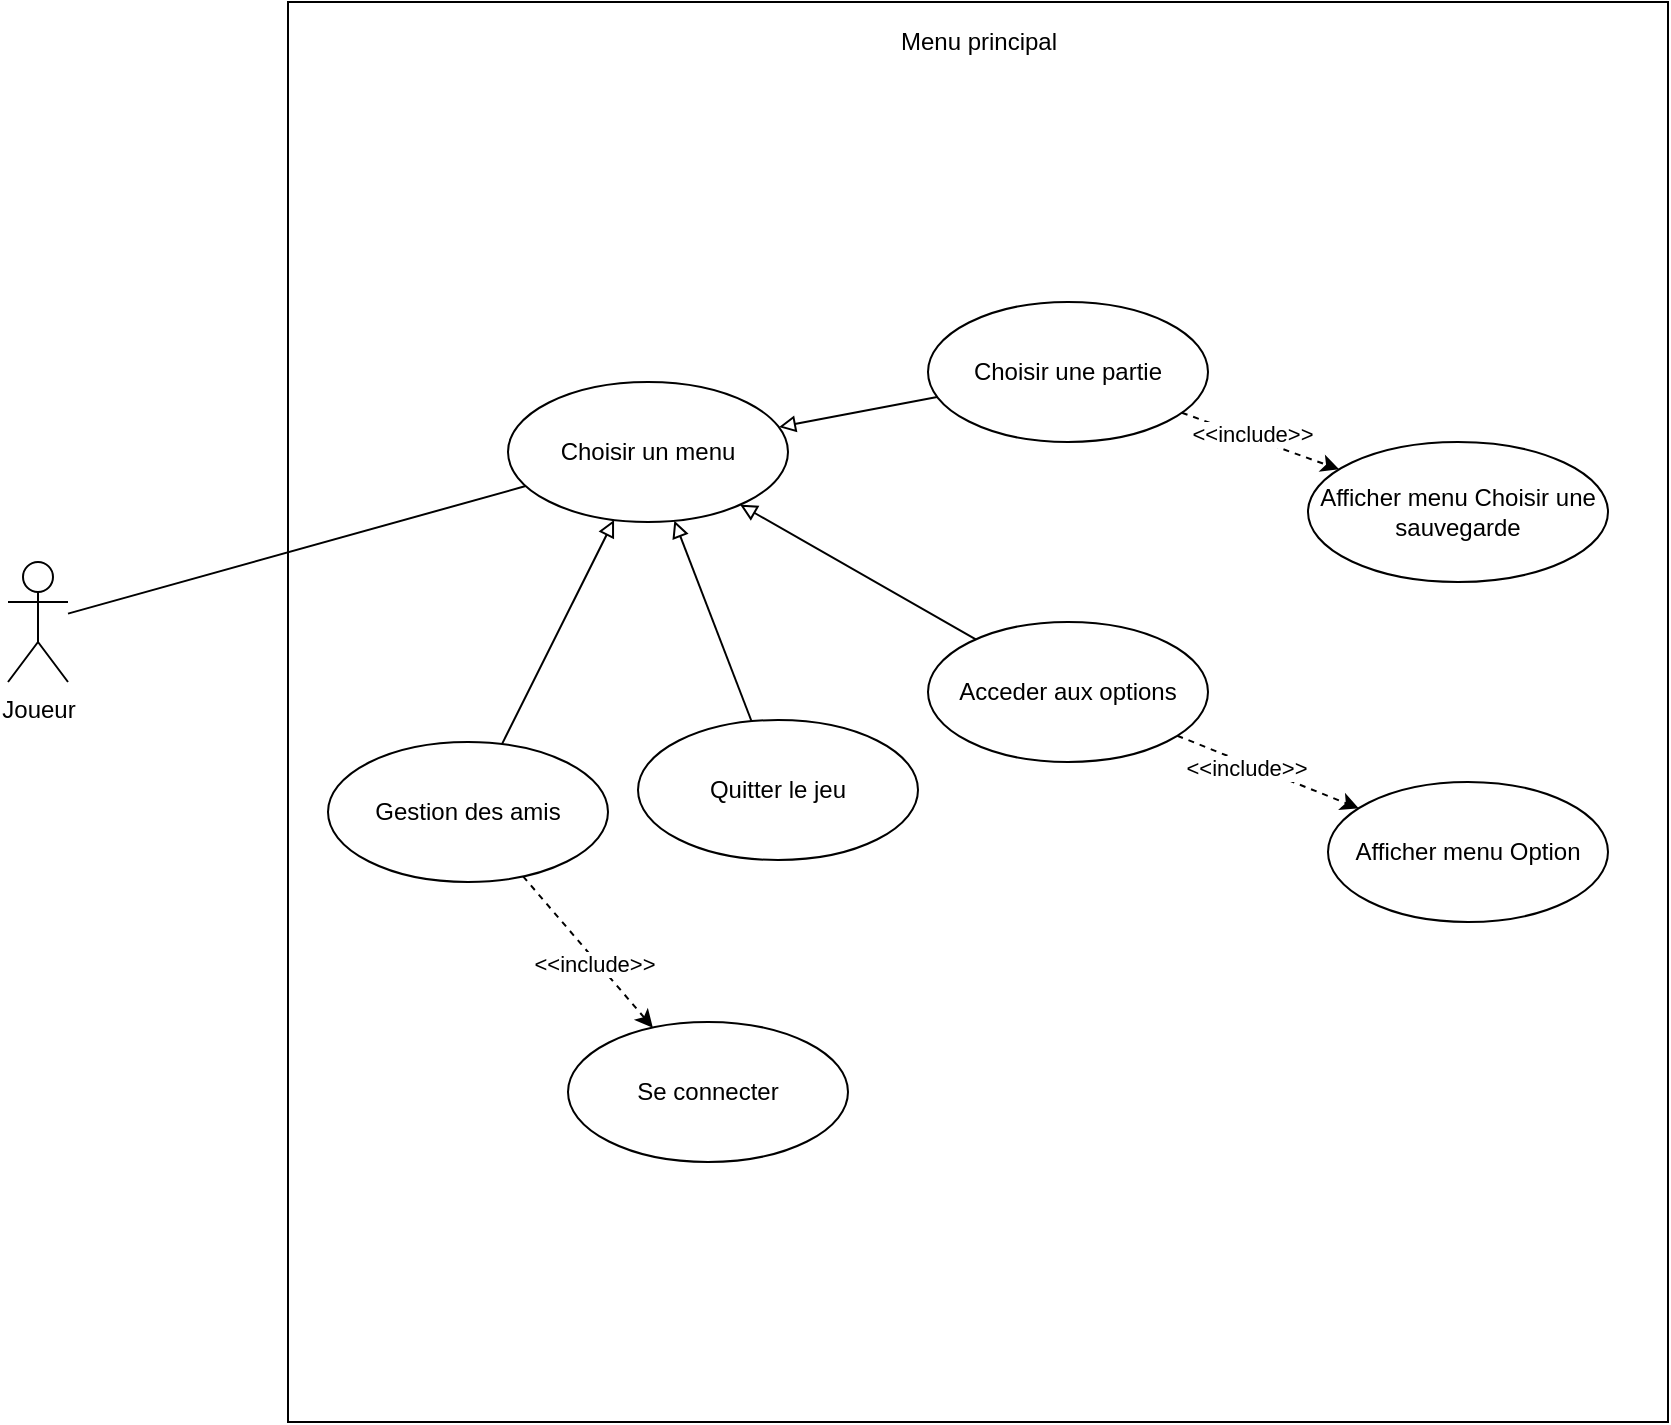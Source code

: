 <mxfile version="13.7.9" type="device"><diagram id="e9d17auqEK72nvCpza8T" name="Page-1"><mxGraphModel dx="1086" dy="806" grid="1" gridSize="10" guides="1" tooltips="1" connect="1" arrows="1" fold="1" page="1" pageScale="1" pageWidth="1169" pageHeight="827" math="0" shadow="0"><root><mxCell id="0"/><mxCell id="1" parent="0"/><mxCell id="4SonnPk5yRRn0g_7Sao2-34" value="" style="html=1;" parent="1" vertex="1"><mxGeometry x="160" y="20" width="690" height="710" as="geometry"/></mxCell><mxCell id="sFVrEdId5z2_dv68VKi_-9" style="edgeStyle=none;rounded=0;orthogonalLoop=1;jettySize=auto;html=1;endArrow=none;endFill=0;" parent="1" source="4SonnPk5yRRn0g_7Sao2-1" target="sFVrEdId5z2_dv68VKi_-8" edge="1"><mxGeometry relative="1" as="geometry"/></mxCell><mxCell id="4SonnPk5yRRn0g_7Sao2-1" value="Joueur" style="shape=umlActor;verticalLabelPosition=bottom;verticalAlign=top;html=1;outlineConnect=0;" parent="1" vertex="1"><mxGeometry x="20" y="300" width="30" height="60" as="geometry"/></mxCell><mxCell id="4SonnPk5yRRn0g_7Sao2-37" style="edgeStyle=none;rounded=0;orthogonalLoop=1;jettySize=auto;html=1;dashed=1;endArrow=classic;endFill=1;" parent="1" source="4SonnPk5yRRn0g_7Sao2-18" target="4SonnPk5yRRn0g_7Sao2-26" edge="1"><mxGeometry relative="1" as="geometry"/></mxCell><mxCell id="4SonnPk5yRRn0g_7Sao2-41" value="&amp;lt;&amp;lt;include&amp;gt;&amp;gt;" style="edgeLabel;html=1;align=center;verticalAlign=middle;resizable=0;points=[];" parent="4SonnPk5yRRn0g_7Sao2-37" vertex="1" connectable="0"><mxGeometry x="-0.225" y="-2" relative="1" as="geometry"><mxPoint as="offset"/></mxGeometry></mxCell><mxCell id="4SonnPk5yRRn0g_7Sao2-18" value="Acceder aux options" style="ellipse;whiteSpace=wrap;html=1;" parent="1" vertex="1"><mxGeometry x="480" y="330" width="140" height="70" as="geometry"/></mxCell><mxCell id="4SonnPk5yRRn0g_7Sao2-22" value="Choisir une partie" style="ellipse;whiteSpace=wrap;html=1;" parent="1" vertex="1"><mxGeometry x="480" y="170" width="140" height="70" as="geometry"/></mxCell><mxCell id="4SonnPk5yRRn0g_7Sao2-36" style="edgeStyle=none;rounded=0;orthogonalLoop=1;jettySize=auto;html=1;endArrow=classic;endFill=1;dashed=1;" parent="1" source="4SonnPk5yRRn0g_7Sao2-22" target="4SonnPk5yRRn0g_7Sao2-25" edge="1"><mxGeometry relative="1" as="geometry"><mxPoint x="627.14" y="250.874" as="sourcePoint"/></mxGeometry></mxCell><mxCell id="4SonnPk5yRRn0g_7Sao2-38" value="Text" style="edgeLabel;html=1;align=center;verticalAlign=middle;resizable=0;points=[];" parent="4SonnPk5yRRn0g_7Sao2-36" vertex="1" connectable="0"><mxGeometry x="-0.166" relative="1" as="geometry"><mxPoint y="1" as="offset"/></mxGeometry></mxCell><mxCell id="4SonnPk5yRRn0g_7Sao2-40" value="&amp;lt;&amp;lt;include&amp;gt;&amp;gt;" style="edgeLabel;html=1;align=center;verticalAlign=middle;resizable=0;points=[];" parent="4SonnPk5yRRn0g_7Sao2-36" vertex="1" connectable="0"><mxGeometry x="-0.132" y="2" relative="1" as="geometry"><mxPoint as="offset"/></mxGeometry></mxCell><mxCell id="4SonnPk5yRRn0g_7Sao2-24" value="Quitter le jeu" style="ellipse;whiteSpace=wrap;html=1;" parent="1" vertex="1"><mxGeometry x="335" y="379" width="140" height="70" as="geometry"/></mxCell><mxCell id="4SonnPk5yRRn0g_7Sao2-25" value="Afficher menu Choisir une sauvegarde" style="ellipse;whiteSpace=wrap;html=1;" parent="1" vertex="1"><mxGeometry x="670" y="240" width="150" height="70" as="geometry"/></mxCell><mxCell id="4SonnPk5yRRn0g_7Sao2-26" value="Afficher menu Option" style="ellipse;whiteSpace=wrap;html=1;" parent="1" vertex="1"><mxGeometry x="680" y="410" width="140" height="70" as="geometry"/></mxCell><mxCell id="sFVrEdId5z2_dv68VKi_-1" value="Menu principal" style="text;html=1;align=center;verticalAlign=middle;resizable=0;points=[];autosize=1;strokeColor=none;" parent="1" vertex="1"><mxGeometry x="460" y="30" width="90" height="20" as="geometry"/></mxCell><mxCell id="sFVrEdId5z2_dv68VKi_-2" value="Se connecter" style="ellipse;whiteSpace=wrap;html=1;" parent="1" vertex="1"><mxGeometry x="300" y="530" width="140" height="70" as="geometry"/></mxCell><mxCell id="sFVrEdId5z2_dv68VKi_-19" style="edgeStyle=none;rounded=0;orthogonalLoop=1;jettySize=auto;html=1;startArrow=none;startFill=0;endArrow=classic;endFill=1;dashed=1;" parent="1" source="sFVrEdId5z2_dv68VKi_-4" target="sFVrEdId5z2_dv68VKi_-2" edge="1"><mxGeometry relative="1" as="geometry"/></mxCell><mxCell id="sFVrEdId5z2_dv68VKi_-23" value="&amp;lt;&amp;lt;include&amp;gt;&amp;gt;" style="edgeLabel;html=1;align=center;verticalAlign=middle;resizable=0;points=[];" parent="sFVrEdId5z2_dv68VKi_-19" vertex="1" connectable="0"><mxGeometry x="0.121" y="-1" relative="1" as="geometry"><mxPoint as="offset"/></mxGeometry></mxCell><mxCell id="sFVrEdId5z2_dv68VKi_-4" value="Gestion des amis" style="ellipse;whiteSpace=wrap;html=1;" parent="1" vertex="1"><mxGeometry x="180" y="390" width="140" height="70" as="geometry"/></mxCell><mxCell id="sFVrEdId5z2_dv68VKi_-12" style="edgeStyle=none;rounded=0;orthogonalLoop=1;jettySize=auto;html=1;startArrow=block;startFill=0;endArrow=none;endFill=0;" parent="1" source="sFVrEdId5z2_dv68VKi_-8" target="4SonnPk5yRRn0g_7Sao2-22" edge="1"><mxGeometry relative="1" as="geometry"><mxPoint x="510.952" y="230.754" as="targetPoint"/></mxGeometry></mxCell><mxCell id="sFVrEdId5z2_dv68VKi_-13" style="edgeStyle=none;rounded=0;orthogonalLoop=1;jettySize=auto;html=1;startArrow=block;startFill=0;endArrow=none;endFill=0;" parent="1" source="sFVrEdId5z2_dv68VKi_-8" target="4SonnPk5yRRn0g_7Sao2-18" edge="1"><mxGeometry relative="1" as="geometry"/></mxCell><mxCell id="sFVrEdId5z2_dv68VKi_-15" style="edgeStyle=none;rounded=0;orthogonalLoop=1;jettySize=auto;html=1;startArrow=block;startFill=0;endArrow=none;endFill=0;" parent="1" source="sFVrEdId5z2_dv68VKi_-8" target="4SonnPk5yRRn0g_7Sao2-24" edge="1"><mxGeometry relative="1" as="geometry"/></mxCell><mxCell id="aQTO3oVE8-C-zyK12-9M-1" style="rounded=0;orthogonalLoop=1;jettySize=auto;html=1;endArrow=none;endFill=0;startArrow=block;startFill=0;" parent="1" source="sFVrEdId5z2_dv68VKi_-8" target="sFVrEdId5z2_dv68VKi_-4" edge="1"><mxGeometry relative="1" as="geometry"/></mxCell><mxCell id="sFVrEdId5z2_dv68VKi_-8" value="Choisir un menu" style="ellipse;whiteSpace=wrap;html=1;" parent="1" vertex="1"><mxGeometry x="270" y="210" width="140" height="70" as="geometry"/></mxCell></root></mxGraphModel></diagram></mxfile>